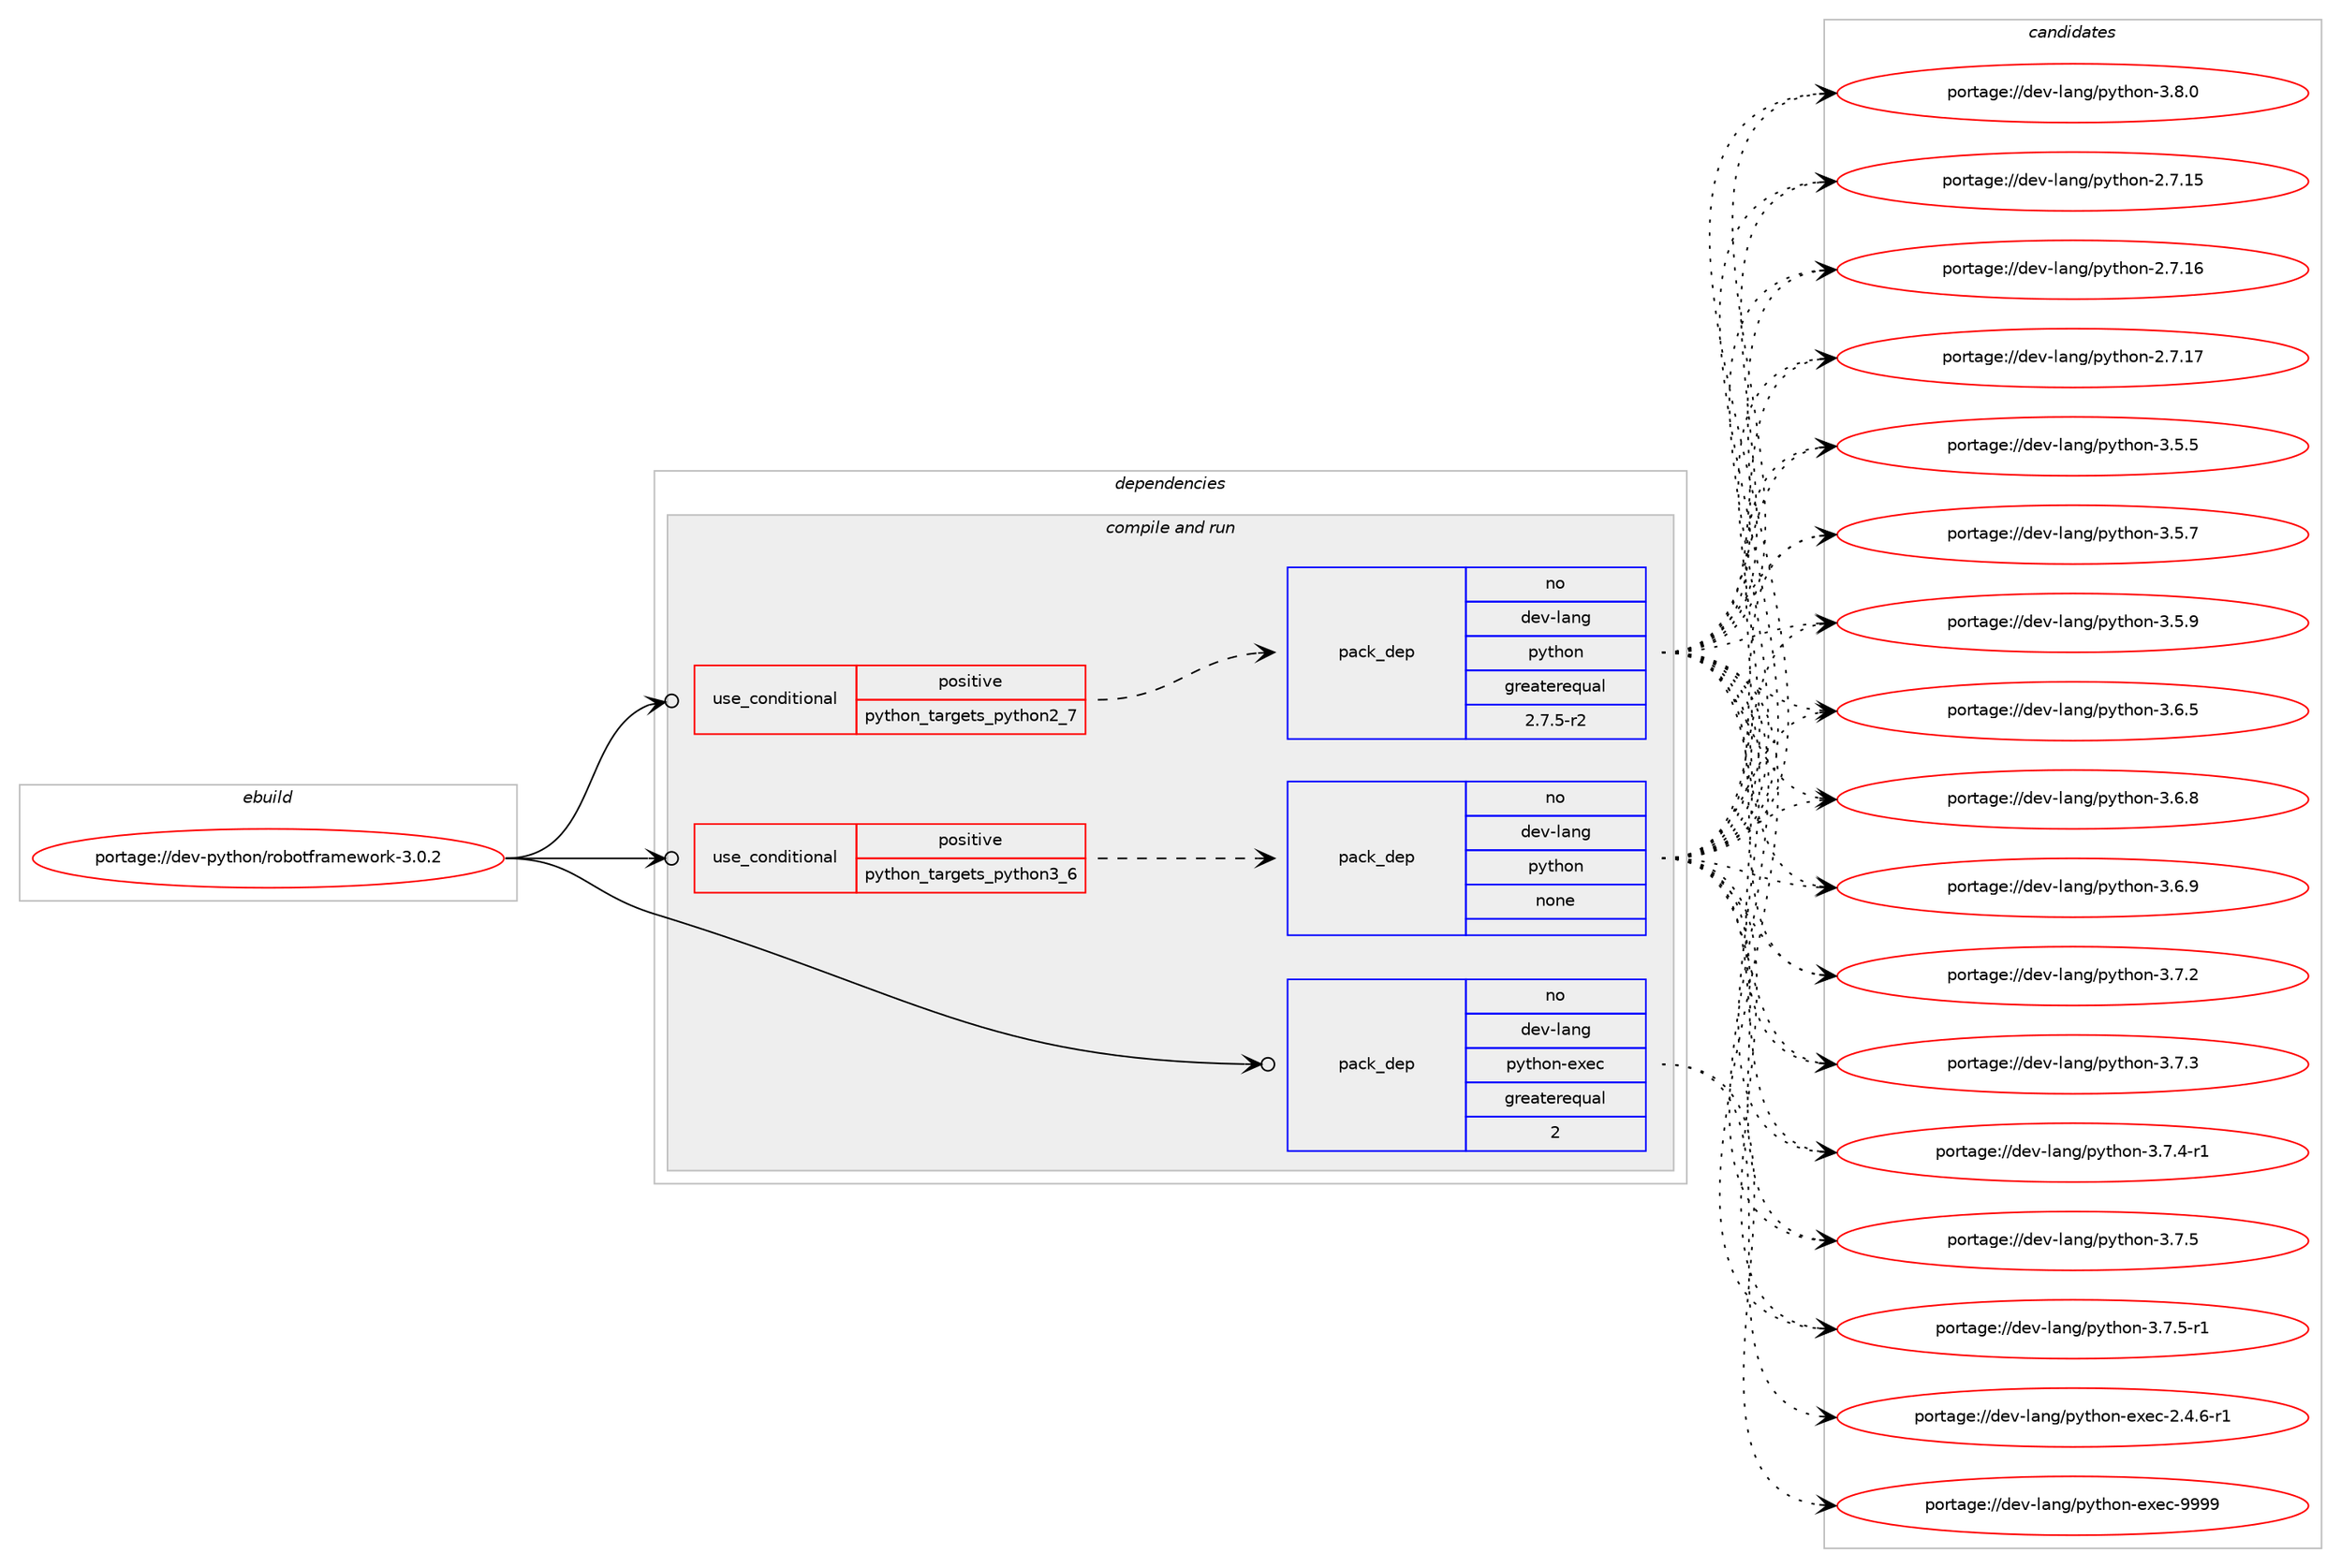 digraph prolog {

# *************
# Graph options
# *************

newrank=true;
concentrate=true;
compound=true;
graph [rankdir=LR,fontname=Helvetica,fontsize=10,ranksep=1.5];#, ranksep=2.5, nodesep=0.2];
edge  [arrowhead=vee];
node  [fontname=Helvetica,fontsize=10];

# **********
# The ebuild
# **********

subgraph cluster_leftcol {
color=gray;
rank=same;
label=<<i>ebuild</i>>;
id [label="portage://dev-python/robotframework-3.0.2", color=red, width=4, href="../dev-python/robotframework-3.0.2.svg"];
}

# ****************
# The dependencies
# ****************

subgraph cluster_midcol {
color=gray;
label=<<i>dependencies</i>>;
subgraph cluster_compile {
fillcolor="#eeeeee";
style=filled;
label=<<i>compile</i>>;
}
subgraph cluster_compileandrun {
fillcolor="#eeeeee";
style=filled;
label=<<i>compile and run</i>>;
subgraph cond38105 {
dependency170679 [label=<<TABLE BORDER="0" CELLBORDER="1" CELLSPACING="0" CELLPADDING="4"><TR><TD ROWSPAN="3" CELLPADDING="10">use_conditional</TD></TR><TR><TD>positive</TD></TR><TR><TD>python_targets_python2_7</TD></TR></TABLE>>, shape=none, color=red];
subgraph pack129171 {
dependency170680 [label=<<TABLE BORDER="0" CELLBORDER="1" CELLSPACING="0" CELLPADDING="4" WIDTH="220"><TR><TD ROWSPAN="6" CELLPADDING="30">pack_dep</TD></TR><TR><TD WIDTH="110">no</TD></TR><TR><TD>dev-lang</TD></TR><TR><TD>python</TD></TR><TR><TD>greaterequal</TD></TR><TR><TD>2.7.5-r2</TD></TR></TABLE>>, shape=none, color=blue];
}
dependency170679:e -> dependency170680:w [weight=20,style="dashed",arrowhead="vee"];
}
id:e -> dependency170679:w [weight=20,style="solid",arrowhead="odotvee"];
subgraph cond38106 {
dependency170681 [label=<<TABLE BORDER="0" CELLBORDER="1" CELLSPACING="0" CELLPADDING="4"><TR><TD ROWSPAN="3" CELLPADDING="10">use_conditional</TD></TR><TR><TD>positive</TD></TR><TR><TD>python_targets_python3_6</TD></TR></TABLE>>, shape=none, color=red];
subgraph pack129172 {
dependency170682 [label=<<TABLE BORDER="0" CELLBORDER="1" CELLSPACING="0" CELLPADDING="4" WIDTH="220"><TR><TD ROWSPAN="6" CELLPADDING="30">pack_dep</TD></TR><TR><TD WIDTH="110">no</TD></TR><TR><TD>dev-lang</TD></TR><TR><TD>python</TD></TR><TR><TD>none</TD></TR><TR><TD></TD></TR></TABLE>>, shape=none, color=blue];
}
dependency170681:e -> dependency170682:w [weight=20,style="dashed",arrowhead="vee"];
}
id:e -> dependency170681:w [weight=20,style="solid",arrowhead="odotvee"];
subgraph pack129173 {
dependency170683 [label=<<TABLE BORDER="0" CELLBORDER="1" CELLSPACING="0" CELLPADDING="4" WIDTH="220"><TR><TD ROWSPAN="6" CELLPADDING="30">pack_dep</TD></TR><TR><TD WIDTH="110">no</TD></TR><TR><TD>dev-lang</TD></TR><TR><TD>python-exec</TD></TR><TR><TD>greaterequal</TD></TR><TR><TD>2</TD></TR></TABLE>>, shape=none, color=blue];
}
id:e -> dependency170683:w [weight=20,style="solid",arrowhead="odotvee"];
}
subgraph cluster_run {
fillcolor="#eeeeee";
style=filled;
label=<<i>run</i>>;
}
}

# **************
# The candidates
# **************

subgraph cluster_choices {
rank=same;
color=gray;
label=<<i>candidates</i>>;

subgraph choice129171 {
color=black;
nodesep=1;
choiceportage10010111845108971101034711212111610411111045504655464953 [label="portage://dev-lang/python-2.7.15", color=red, width=4,href="../dev-lang/python-2.7.15.svg"];
choiceportage10010111845108971101034711212111610411111045504655464954 [label="portage://dev-lang/python-2.7.16", color=red, width=4,href="../dev-lang/python-2.7.16.svg"];
choiceportage10010111845108971101034711212111610411111045504655464955 [label="portage://dev-lang/python-2.7.17", color=red, width=4,href="../dev-lang/python-2.7.17.svg"];
choiceportage100101118451089711010347112121116104111110455146534653 [label="portage://dev-lang/python-3.5.5", color=red, width=4,href="../dev-lang/python-3.5.5.svg"];
choiceportage100101118451089711010347112121116104111110455146534655 [label="portage://dev-lang/python-3.5.7", color=red, width=4,href="../dev-lang/python-3.5.7.svg"];
choiceportage100101118451089711010347112121116104111110455146534657 [label="portage://dev-lang/python-3.5.9", color=red, width=4,href="../dev-lang/python-3.5.9.svg"];
choiceportage100101118451089711010347112121116104111110455146544653 [label="portage://dev-lang/python-3.6.5", color=red, width=4,href="../dev-lang/python-3.6.5.svg"];
choiceportage100101118451089711010347112121116104111110455146544656 [label="portage://dev-lang/python-3.6.8", color=red, width=4,href="../dev-lang/python-3.6.8.svg"];
choiceportage100101118451089711010347112121116104111110455146544657 [label="portage://dev-lang/python-3.6.9", color=red, width=4,href="../dev-lang/python-3.6.9.svg"];
choiceportage100101118451089711010347112121116104111110455146554650 [label="portage://dev-lang/python-3.7.2", color=red, width=4,href="../dev-lang/python-3.7.2.svg"];
choiceportage100101118451089711010347112121116104111110455146554651 [label="portage://dev-lang/python-3.7.3", color=red, width=4,href="../dev-lang/python-3.7.3.svg"];
choiceportage1001011184510897110103471121211161041111104551465546524511449 [label="portage://dev-lang/python-3.7.4-r1", color=red, width=4,href="../dev-lang/python-3.7.4-r1.svg"];
choiceportage100101118451089711010347112121116104111110455146554653 [label="portage://dev-lang/python-3.7.5", color=red, width=4,href="../dev-lang/python-3.7.5.svg"];
choiceportage1001011184510897110103471121211161041111104551465546534511449 [label="portage://dev-lang/python-3.7.5-r1", color=red, width=4,href="../dev-lang/python-3.7.5-r1.svg"];
choiceportage100101118451089711010347112121116104111110455146564648 [label="portage://dev-lang/python-3.8.0", color=red, width=4,href="../dev-lang/python-3.8.0.svg"];
dependency170680:e -> choiceportage10010111845108971101034711212111610411111045504655464953:w [style=dotted,weight="100"];
dependency170680:e -> choiceportage10010111845108971101034711212111610411111045504655464954:w [style=dotted,weight="100"];
dependency170680:e -> choiceportage10010111845108971101034711212111610411111045504655464955:w [style=dotted,weight="100"];
dependency170680:e -> choiceportage100101118451089711010347112121116104111110455146534653:w [style=dotted,weight="100"];
dependency170680:e -> choiceportage100101118451089711010347112121116104111110455146534655:w [style=dotted,weight="100"];
dependency170680:e -> choiceportage100101118451089711010347112121116104111110455146534657:w [style=dotted,weight="100"];
dependency170680:e -> choiceportage100101118451089711010347112121116104111110455146544653:w [style=dotted,weight="100"];
dependency170680:e -> choiceportage100101118451089711010347112121116104111110455146544656:w [style=dotted,weight="100"];
dependency170680:e -> choiceportage100101118451089711010347112121116104111110455146544657:w [style=dotted,weight="100"];
dependency170680:e -> choiceportage100101118451089711010347112121116104111110455146554650:w [style=dotted,weight="100"];
dependency170680:e -> choiceportage100101118451089711010347112121116104111110455146554651:w [style=dotted,weight="100"];
dependency170680:e -> choiceportage1001011184510897110103471121211161041111104551465546524511449:w [style=dotted,weight="100"];
dependency170680:e -> choiceportage100101118451089711010347112121116104111110455146554653:w [style=dotted,weight="100"];
dependency170680:e -> choiceportage1001011184510897110103471121211161041111104551465546534511449:w [style=dotted,weight="100"];
dependency170680:e -> choiceportage100101118451089711010347112121116104111110455146564648:w [style=dotted,weight="100"];
}
subgraph choice129172 {
color=black;
nodesep=1;
choiceportage10010111845108971101034711212111610411111045504655464953 [label="portage://dev-lang/python-2.7.15", color=red, width=4,href="../dev-lang/python-2.7.15.svg"];
choiceportage10010111845108971101034711212111610411111045504655464954 [label="portage://dev-lang/python-2.7.16", color=red, width=4,href="../dev-lang/python-2.7.16.svg"];
choiceportage10010111845108971101034711212111610411111045504655464955 [label="portage://dev-lang/python-2.7.17", color=red, width=4,href="../dev-lang/python-2.7.17.svg"];
choiceportage100101118451089711010347112121116104111110455146534653 [label="portage://dev-lang/python-3.5.5", color=red, width=4,href="../dev-lang/python-3.5.5.svg"];
choiceportage100101118451089711010347112121116104111110455146534655 [label="portage://dev-lang/python-3.5.7", color=red, width=4,href="../dev-lang/python-3.5.7.svg"];
choiceportage100101118451089711010347112121116104111110455146534657 [label="portage://dev-lang/python-3.5.9", color=red, width=4,href="../dev-lang/python-3.5.9.svg"];
choiceportage100101118451089711010347112121116104111110455146544653 [label="portage://dev-lang/python-3.6.5", color=red, width=4,href="../dev-lang/python-3.6.5.svg"];
choiceportage100101118451089711010347112121116104111110455146544656 [label="portage://dev-lang/python-3.6.8", color=red, width=4,href="../dev-lang/python-3.6.8.svg"];
choiceportage100101118451089711010347112121116104111110455146544657 [label="portage://dev-lang/python-3.6.9", color=red, width=4,href="../dev-lang/python-3.6.9.svg"];
choiceportage100101118451089711010347112121116104111110455146554650 [label="portage://dev-lang/python-3.7.2", color=red, width=4,href="../dev-lang/python-3.7.2.svg"];
choiceportage100101118451089711010347112121116104111110455146554651 [label="portage://dev-lang/python-3.7.3", color=red, width=4,href="../dev-lang/python-3.7.3.svg"];
choiceportage1001011184510897110103471121211161041111104551465546524511449 [label="portage://dev-lang/python-3.7.4-r1", color=red, width=4,href="../dev-lang/python-3.7.4-r1.svg"];
choiceportage100101118451089711010347112121116104111110455146554653 [label="portage://dev-lang/python-3.7.5", color=red, width=4,href="../dev-lang/python-3.7.5.svg"];
choiceportage1001011184510897110103471121211161041111104551465546534511449 [label="portage://dev-lang/python-3.7.5-r1", color=red, width=4,href="../dev-lang/python-3.7.5-r1.svg"];
choiceportage100101118451089711010347112121116104111110455146564648 [label="portage://dev-lang/python-3.8.0", color=red, width=4,href="../dev-lang/python-3.8.0.svg"];
dependency170682:e -> choiceportage10010111845108971101034711212111610411111045504655464953:w [style=dotted,weight="100"];
dependency170682:e -> choiceportage10010111845108971101034711212111610411111045504655464954:w [style=dotted,weight="100"];
dependency170682:e -> choiceportage10010111845108971101034711212111610411111045504655464955:w [style=dotted,weight="100"];
dependency170682:e -> choiceportage100101118451089711010347112121116104111110455146534653:w [style=dotted,weight="100"];
dependency170682:e -> choiceportage100101118451089711010347112121116104111110455146534655:w [style=dotted,weight="100"];
dependency170682:e -> choiceportage100101118451089711010347112121116104111110455146534657:w [style=dotted,weight="100"];
dependency170682:e -> choiceportage100101118451089711010347112121116104111110455146544653:w [style=dotted,weight="100"];
dependency170682:e -> choiceportage100101118451089711010347112121116104111110455146544656:w [style=dotted,weight="100"];
dependency170682:e -> choiceportage100101118451089711010347112121116104111110455146544657:w [style=dotted,weight="100"];
dependency170682:e -> choiceportage100101118451089711010347112121116104111110455146554650:w [style=dotted,weight="100"];
dependency170682:e -> choiceportage100101118451089711010347112121116104111110455146554651:w [style=dotted,weight="100"];
dependency170682:e -> choiceportage1001011184510897110103471121211161041111104551465546524511449:w [style=dotted,weight="100"];
dependency170682:e -> choiceportage100101118451089711010347112121116104111110455146554653:w [style=dotted,weight="100"];
dependency170682:e -> choiceportage1001011184510897110103471121211161041111104551465546534511449:w [style=dotted,weight="100"];
dependency170682:e -> choiceportage100101118451089711010347112121116104111110455146564648:w [style=dotted,weight="100"];
}
subgraph choice129173 {
color=black;
nodesep=1;
choiceportage10010111845108971101034711212111610411111045101120101994550465246544511449 [label="portage://dev-lang/python-exec-2.4.6-r1", color=red, width=4,href="../dev-lang/python-exec-2.4.6-r1.svg"];
choiceportage10010111845108971101034711212111610411111045101120101994557575757 [label="portage://dev-lang/python-exec-9999", color=red, width=4,href="../dev-lang/python-exec-9999.svg"];
dependency170683:e -> choiceportage10010111845108971101034711212111610411111045101120101994550465246544511449:w [style=dotted,weight="100"];
dependency170683:e -> choiceportage10010111845108971101034711212111610411111045101120101994557575757:w [style=dotted,weight="100"];
}
}

}
